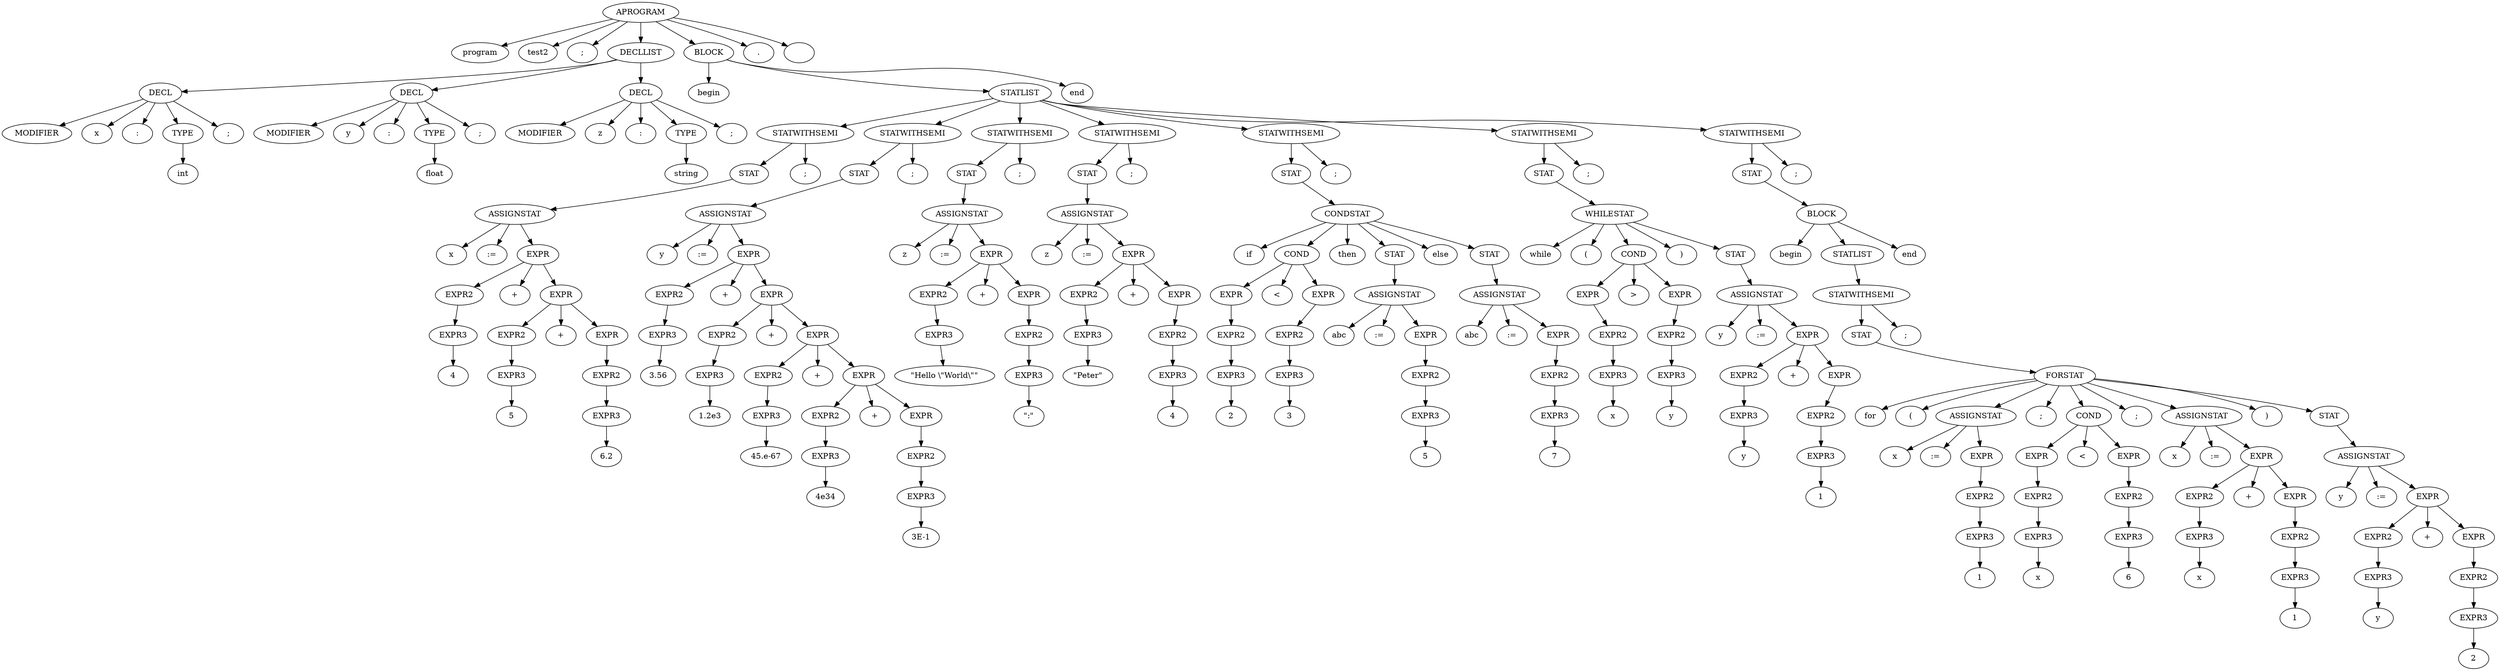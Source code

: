 digraph{ 
n1349393271 [label="APROGRAM"]
n1323165413 [label="program"]
n1880587981 [label="test2"]
n511754216 [label=";"]
n1721931908 [label="DECLLIST"]
n1198108795 [label="DECL"]
n214126413 [label="MODIFIER"]
n396873410 [label="x"]
n1706234378 [label=":"]
n1867750575 [label="TYPE"]
n2046562095 [label="int"]
n1342443276 [label=";"]
n769287236 [label="DECL"]
n1587487668 [label="MODIFIER"]
n1199823423 [label="y"]
n932172204 [label=":"]
n1225358173 [label="TYPE"]
n1848402763 [label="float"]
n933699219 [label=";"]
n2121055098 [label="DECL"]
n2084435065 [label="MODIFIER"]
n1896277646 [label="z"]
n2128227771 [label=":"]
n1702297201 [label="TYPE"]
n1996181658 [label="string"]
n806353501 [label=";"]
n521645586 [label="BLOCK"]
n1296064247 [label="begin"]
n1637070917 [label="STATLIST"]
n780237624 [label="STATWITHSEMI"]
n205797316 [label="STAT"]
n1128032093 [label="ASSIGNSTAT"]
n1066516207 [label="x"]
n443308702 [label=":="]
n935044096 [label="EXPR"]
n396180261 [label="EXPR2"]
n625576447 [label="EXPR3"]
n1560911714 [label="4"]
n939047783 [label="+"]
n1237514926 [label="EXPR"]
n548246552 [label="EXPR2"]
n835648992 [label="EXPR3"]
n1134517053 [label="5"]
n492228202 [label="+"]
n1368884364 [label="EXPR"]
n401625763 [label="EXPR2"]
n772777427 [label="EXPR3"]
n83954662 [label="6.2"]
n1751075886 [label=";"]
n2108649164 [label="STATWITHSEMI"]
n777874839 [label="STAT"]
n596512129 [label="ASSIGNSTAT"]
n824318946 [label="y"]
n930990596 [label=":="]
n1921595561 [label="EXPR"]
n565760380 [label="EXPR2"]
n6566818 [label="EXPR3"]
n1494279232 [label="3.56"]
n1650967483 [label="+"]
n87285178 [label="EXPR"]
n610998173 [label="EXPR2"]
n2047329716 [label="EXPR3"]
n648129364 [label="1.2e3"]
n1029991479 [label="+"]
n1104106489 [label="EXPR"]
n94438417 [label="EXPR2"]
n787604730 [label="EXPR3"]
n812265671 [label="45.e-67"]
n193064360 [label="+"]
n109961541 [label="EXPR"]
n670700378 [label="EXPR2"]
n1190654826 [label="EXPR3"]
n1109371569 [label="4e34"]
n728890494 [label="+"]
n1558600329 [label="EXPR"]
n636718812 [label="EXPR2"]
n445051633 [label="EXPR3"]
n1051754451 [label="3E-1"]
n1349277854 [label=";"]
n1775282465 [label="STATWITHSEMI"]
n1147985808 [label="STAT"]
n2040495657 [label="ASSIGNSTAT"]
n1267032364 [label="z"]
n661672156 [label=":="]
n96639997 [label="EXPR"]
n128893786 [label="EXPR2"]
n1732398722 [label="EXPR3"]
n1108411398 [label="\"Hello \\\"World\\\"\""]
n1394438858 [label="+"]
n584634336 [label="EXPR"]
n1469821799 [label="EXPR2"]
n501263526 [label="EXPR3"]
n626202354 [label="\":\""]
n1099983479 [label=";"]
n1268447657 [label="STATWITHSEMI"]
n1401420256 [label="STAT"]
n1851691492 [label="ASSIGNSTAT"]
n752848266 [label="z"]
n815033865 [label=":="]
n1555093762 [label="EXPR"]
n1190900417 [label="EXPR2"]
n379110473 [label="EXPR3"]
n99550389 [label="\"Peter\""]
n1598924227 [label="+"]
n1144748369 [label="EXPR"]
n340870931 [label="EXPR2"]
n1768305536 [label="EXPR3"]
n1530388690 [label="4"]
n1146743572 [label=";"]
n1512981843 [label="STATWITHSEMI"]
n42768293 [label="STAT"]
n1717159510 [label="CONDSTAT"]
n1834188994 [label="if"]
n1174361318 [label="COND"]
n589873731 [label="EXPR"]
n200006406 [label="EXPR2"]
n2052001577 [label="EXPR3"]
n1160264930 [label="2"]
n544724190 [label="<"]
n1972439101 [label="EXPR"]
n2007328737 [label="EXPR2"]
n1936628443 [label="EXPR3"]
n1830908236 [label="3"]
n277630005 [label="then"]
n1288354730 [label="STAT"]
n1274370218 [label="ASSIGNSTAT"]
n758705033 [label="abc"]
n1604839423 [label=":="]
n1177096266 [label="EXPR"]
n670576685 [label="EXPR2"]
n1299641336 [label="EXPR3"]
n764308918 [label="5"]
n598446861 [label="else"]
n1161082381 [label="STAT"]
n1067938912 [label="ASSIGNSTAT"]
n1637506559 [label="abc"]
n517380410 [label=":="]
n2117255219 [label="EXPR"]
n2058534881 [label="EXPR2"]
n1232367853 [label="EXPR3"]
n1673605040 [label="7"]
n186276003 [label=";"]
n1681433494 [label="STATWITHSEMI"]
n237061348 [label="STAT"]
n1685538367 [label="WHILESTAT"]
n1030870354 [label="while"]
n485815673 [label="("]
n410424423 [label="COND"]
n1190035432 [label="EXPR"]
n1963387170 [label="EXPR2"]
n1323468230 [label="EXPR3"]
n1645995473 [label="x"]
n1463801669 [label=">"]
n355629945 [label="EXPR"]
n1327763628 [label="EXPR2"]
n1915503092 [label="EXPR3"]
n1535128843 [label="y"]
n1567581361 [label=")"]
n849460928 [label="STAT"]
n580024961 [label="ASSIGNSTAT"]
n2027961269 [label="y"]
n1586270964 [label=":="]
n1642360923 [label="EXPR"]
n1343441044 [label="EXPR2"]
n693632176 [label="EXPR3"]
n326549596 [label="y"]
n1364335809 [label="+"]
n458209687 [label="EXPR"]
n233530418 [label="EXPR2"]
n683287027 [label="EXPR3"]
n1766822961 [label="1"]
n254413710 [label=";"]
n1496724653 [label="STATWITHSEMI"]
n553264065 [label="STAT"]
n897697267 [label="BLOCK"]
n1789447862 [label="begin"]
n38997010 [label="STATLIST"]
n1942406066 [label="STATWITHSEMI"]
n1213415012 [label="STAT"]
n1688376486 [label="FORSTAT"]
n2114664380 [label="for"]
n999661724 [label="("]
n1793329556 [label="ASSIGNSTAT"]
n445884362 [label="x"]
n1031980531 [label=":="]
n721748895 [label="EXPR"]
n1642534850 [label="EXPR2"]
n1724731843 [label="EXPR3"]
n1305193908 [label="1"]
n1313953385 [label=";"]
n399573350 [label="COND"]
n463345942 [label="EXPR"]
n195600860 [label="EXPR2"]
n1334729950 [label="EXPR3"]
n1347137144 [label="x"]
n997608398 [label="<"]
n1973336893 [label="EXPR"]
n1212899836 [label="EXPR2"]
n1174290147 [label="EXPR3"]
n1289696681 [label="6"]
n1285044316 [label=";"]
n1607460018 [label="ASSIGNSTAT"]
n1811075214 [label="x"]
n1588970020 [label=":="]
n1407343478 [label="EXPR"]
n1940447180 [label="EXPR2"]
n245565335 [label="EXPR3"]
n2121744517 [label="x"]
n1066376662 [label="+"]
n183264084 [label="EXPR"]
n476402209 [label="EXPR2"]
n1490180672 [label="EXPR3"]
n460332449 [label="1"]
n1919892312 [label=")"]
n1143839598 [label="STAT"]
n250075633 [label="ASSIGNSTAT"]
n358699161 [label="y"]
n517938326 [label=":="]
n914424520 [label="EXPR"]
n110718392 [label="EXPR2"]
n425918570 [label="EXPR3"]
n2143192188 [label="y"]
n1100439041 [label="+"]
n204349222 [label="EXPR"]
n231685785 [label="EXPR2"]
n114935352 [label="EXPR3"]
n2110121908 [label="2"]
n32374789 [label=";"]
n1973538135 [label="end"]
n1023487453 [label=";"]
n1865127310 [label="end"]
n515132998 [label="."]
n1694819250 [label=""]
n1349393271 -> n1323165413
n1349393271 -> n1880587981
n1349393271 -> n511754216
n1349393271 -> n1721931908
n1349393271 -> n521645586
n1349393271 -> n515132998
n1349393271 -> n1694819250
n1721931908 -> n1198108795
n1721931908 -> n769287236
n1721931908 -> n2121055098
n1198108795 -> n214126413
n1198108795 -> n396873410
n1198108795 -> n1706234378
n1198108795 -> n1867750575
n1198108795 -> n1342443276
n1867750575 -> n2046562095
n769287236 -> n1587487668
n769287236 -> n1199823423
n769287236 -> n932172204
n769287236 -> n1225358173
n769287236 -> n933699219
n1225358173 -> n1848402763
n2121055098 -> n2084435065
n2121055098 -> n1896277646
n2121055098 -> n2128227771
n2121055098 -> n1702297201
n2121055098 -> n806353501
n1702297201 -> n1996181658
n521645586 -> n1296064247
n521645586 -> n1637070917
n521645586 -> n1865127310
n1637070917 -> n780237624
n1637070917 -> n2108649164
n1637070917 -> n1775282465
n1637070917 -> n1268447657
n1637070917 -> n1512981843
n1637070917 -> n1681433494
n1637070917 -> n1496724653
n780237624 -> n205797316
n780237624 -> n1751075886
n205797316 -> n1128032093
n1128032093 -> n1066516207
n1128032093 -> n443308702
n1128032093 -> n935044096
n935044096 -> n396180261
n935044096 -> n939047783
n935044096 -> n1237514926
n396180261 -> n625576447
n625576447 -> n1560911714
n1237514926 -> n548246552
n1237514926 -> n492228202
n1237514926 -> n1368884364
n548246552 -> n835648992
n835648992 -> n1134517053
n1368884364 -> n401625763
n401625763 -> n772777427
n772777427 -> n83954662
n2108649164 -> n777874839
n2108649164 -> n1349277854
n777874839 -> n596512129
n596512129 -> n824318946
n596512129 -> n930990596
n596512129 -> n1921595561
n1921595561 -> n565760380
n1921595561 -> n1650967483
n1921595561 -> n87285178
n565760380 -> n6566818
n6566818 -> n1494279232
n87285178 -> n610998173
n87285178 -> n1029991479
n87285178 -> n1104106489
n610998173 -> n2047329716
n2047329716 -> n648129364
n1104106489 -> n94438417
n1104106489 -> n193064360
n1104106489 -> n109961541
n94438417 -> n787604730
n787604730 -> n812265671
n109961541 -> n670700378
n109961541 -> n728890494
n109961541 -> n1558600329
n670700378 -> n1190654826
n1190654826 -> n1109371569
n1558600329 -> n636718812
n636718812 -> n445051633
n445051633 -> n1051754451
n1775282465 -> n1147985808
n1775282465 -> n1099983479
n1147985808 -> n2040495657
n2040495657 -> n1267032364
n2040495657 -> n661672156
n2040495657 -> n96639997
n96639997 -> n128893786
n96639997 -> n1394438858
n96639997 -> n584634336
n128893786 -> n1732398722
n1732398722 -> n1108411398
n584634336 -> n1469821799
n1469821799 -> n501263526
n501263526 -> n626202354
n1268447657 -> n1401420256
n1268447657 -> n1146743572
n1401420256 -> n1851691492
n1851691492 -> n752848266
n1851691492 -> n815033865
n1851691492 -> n1555093762
n1555093762 -> n1190900417
n1555093762 -> n1598924227
n1555093762 -> n1144748369
n1190900417 -> n379110473
n379110473 -> n99550389
n1144748369 -> n340870931
n340870931 -> n1768305536
n1768305536 -> n1530388690
n1512981843 -> n42768293
n1512981843 -> n186276003
n42768293 -> n1717159510
n1717159510 -> n1834188994
n1717159510 -> n1174361318
n1717159510 -> n277630005
n1717159510 -> n1288354730
n1717159510 -> n598446861
n1717159510 -> n1161082381
n1174361318 -> n589873731
n1174361318 -> n544724190
n1174361318 -> n1972439101
n589873731 -> n200006406
n200006406 -> n2052001577
n2052001577 -> n1160264930
n1972439101 -> n2007328737
n2007328737 -> n1936628443
n1936628443 -> n1830908236
n1288354730 -> n1274370218
n1274370218 -> n758705033
n1274370218 -> n1604839423
n1274370218 -> n1177096266
n1177096266 -> n670576685
n670576685 -> n1299641336
n1299641336 -> n764308918
n1161082381 -> n1067938912
n1067938912 -> n1637506559
n1067938912 -> n517380410
n1067938912 -> n2117255219
n2117255219 -> n2058534881
n2058534881 -> n1232367853
n1232367853 -> n1673605040
n1681433494 -> n237061348
n1681433494 -> n254413710
n237061348 -> n1685538367
n1685538367 -> n1030870354
n1685538367 -> n485815673
n1685538367 -> n410424423
n1685538367 -> n1567581361
n1685538367 -> n849460928
n410424423 -> n1190035432
n410424423 -> n1463801669
n410424423 -> n355629945
n1190035432 -> n1963387170
n1963387170 -> n1323468230
n1323468230 -> n1645995473
n355629945 -> n1327763628
n1327763628 -> n1915503092
n1915503092 -> n1535128843
n849460928 -> n580024961
n580024961 -> n2027961269
n580024961 -> n1586270964
n580024961 -> n1642360923
n1642360923 -> n1343441044
n1642360923 -> n1364335809
n1642360923 -> n458209687
n1343441044 -> n693632176
n693632176 -> n326549596
n458209687 -> n233530418
n233530418 -> n683287027
n683287027 -> n1766822961
n1496724653 -> n553264065
n1496724653 -> n1023487453
n553264065 -> n897697267
n897697267 -> n1789447862
n897697267 -> n38997010
n897697267 -> n1973538135
n38997010 -> n1942406066
n1942406066 -> n1213415012
n1942406066 -> n32374789
n1213415012 -> n1688376486
n1688376486 -> n2114664380
n1688376486 -> n999661724
n1688376486 -> n1793329556
n1688376486 -> n1313953385
n1688376486 -> n399573350
n1688376486 -> n1285044316
n1688376486 -> n1607460018
n1688376486 -> n1919892312
n1688376486 -> n1143839598
n1793329556 -> n445884362
n1793329556 -> n1031980531
n1793329556 -> n721748895
n721748895 -> n1642534850
n1642534850 -> n1724731843
n1724731843 -> n1305193908
n399573350 -> n463345942
n399573350 -> n997608398
n399573350 -> n1973336893
n463345942 -> n195600860
n195600860 -> n1334729950
n1334729950 -> n1347137144
n1973336893 -> n1212899836
n1212899836 -> n1174290147
n1174290147 -> n1289696681
n1607460018 -> n1811075214
n1607460018 -> n1588970020
n1607460018 -> n1407343478
n1407343478 -> n1940447180
n1407343478 -> n1066376662
n1407343478 -> n183264084
n1940447180 -> n245565335
n245565335 -> n2121744517
n183264084 -> n476402209
n476402209 -> n1490180672
n1490180672 -> n460332449
n1143839598 -> n250075633
n250075633 -> n358699161
n250075633 -> n517938326
n250075633 -> n914424520
n914424520 -> n110718392
n914424520 -> n1100439041
n914424520 -> n204349222
n110718392 -> n425918570
n425918570 -> n2143192188
n204349222 -> n231685785
n231685785 -> n114935352
n114935352 -> n2110121908
}
